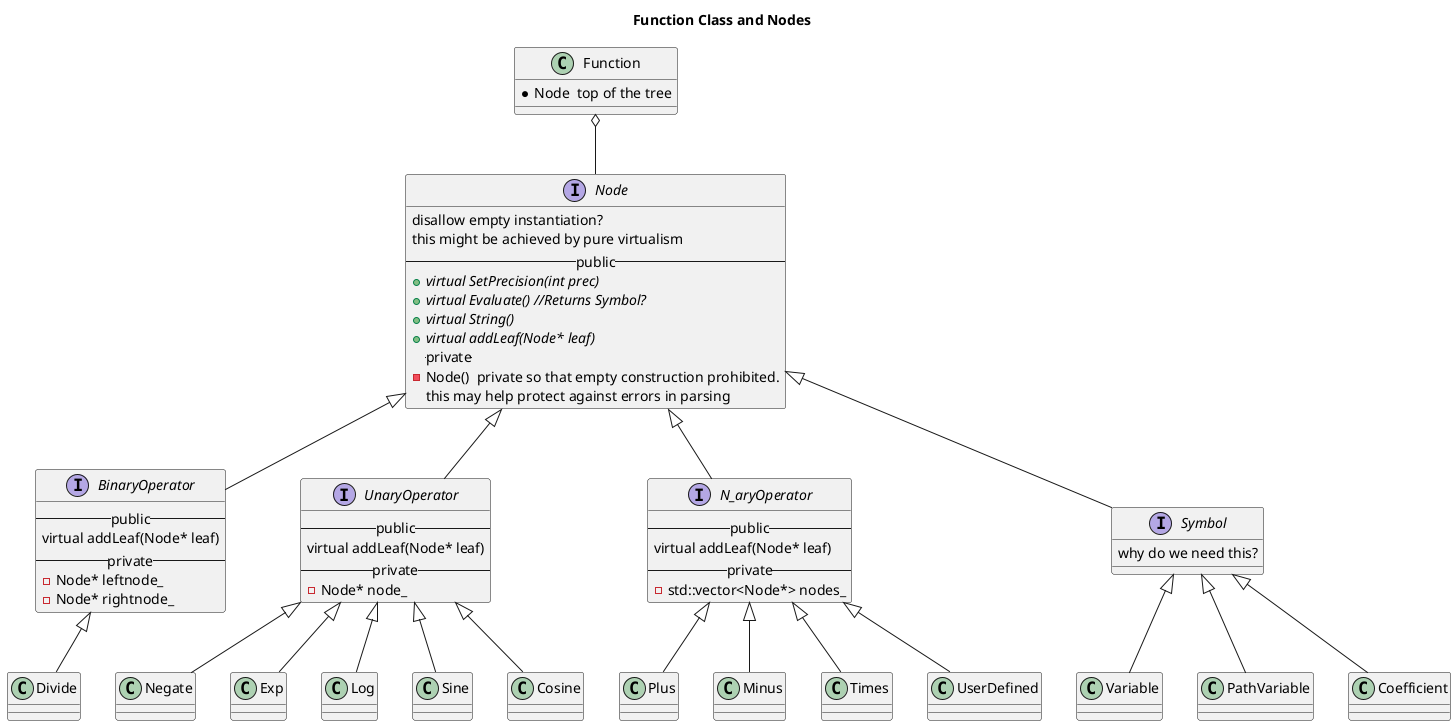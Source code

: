 @startuml
title Function Class and Nodes





	Function o-- Node
	
	Node <|-- BinaryOperator
	Node <|-- UnaryOperator
	Node <|-- N_aryOperator
	Node <|-- Symbol
	
	N_aryOperator <|-- Plus
	N_aryOperator <|-- Minus
	N_aryOperator <|-- Times
	BinaryOperator <|-- Divide
	UnaryOperator <|-- Negate
	UnaryOperator <|-- Exp
	UnaryOperator <|-- Log
	UnaryOperator <|-- Sine
	UnaryOperator <|-- Cosine
	N_aryOperator <|-- UserDefined
	
	Symbol <|-- Variable
	Symbol <|-- PathVariable
	Symbol <|-- Coefficient
	
	 
	 
	 
	
	interface Node {
		disallow empty instantiation?  
		this might be achieved by pure virtualism
		--public--
            	+{abstract} virtual SetPrecision(int prec)
            	+{abstract} virtual Evaluate() //Returns Symbol?
            	+{abstract} virtual String()
            	+{abstract} virtual addLeaf(Node* leaf)
        --private--      	
            	-Node()  private so that empty construction prohibited.  
            	this may help protect against errors in parsing
	}
	
	
	
	
	
	interface BinaryOperator {
		--public--
		virtual addLeaf(Node* leaf)
		--private--
		-Node* leftnode_
		-Node* rightnode_
	}
	
	interface UnaryOperator {
		--public--
		virtual addLeaf(Node* leaf)
		--private--
		-Node* node_
	}
	
	interface N_aryOperator {
		--public--
		virtual addLeaf(Node* leaf)
		--private--
		-std::vector<Node*> nodes_
	}
	interface Symbol {
	why do we need this?
	}

	
	
	
	
	
	
	class Plus {
		
	}
	
	class Minus {
		
	}
	
	class Negate {
		
	}
	
	class Times {
		
	}
	
	
	class Divide {
		
	}





	
	
	class Variable {
	}
	
	
	
	class Function {
		*Node  top of the tree
	}
	


@enduml
